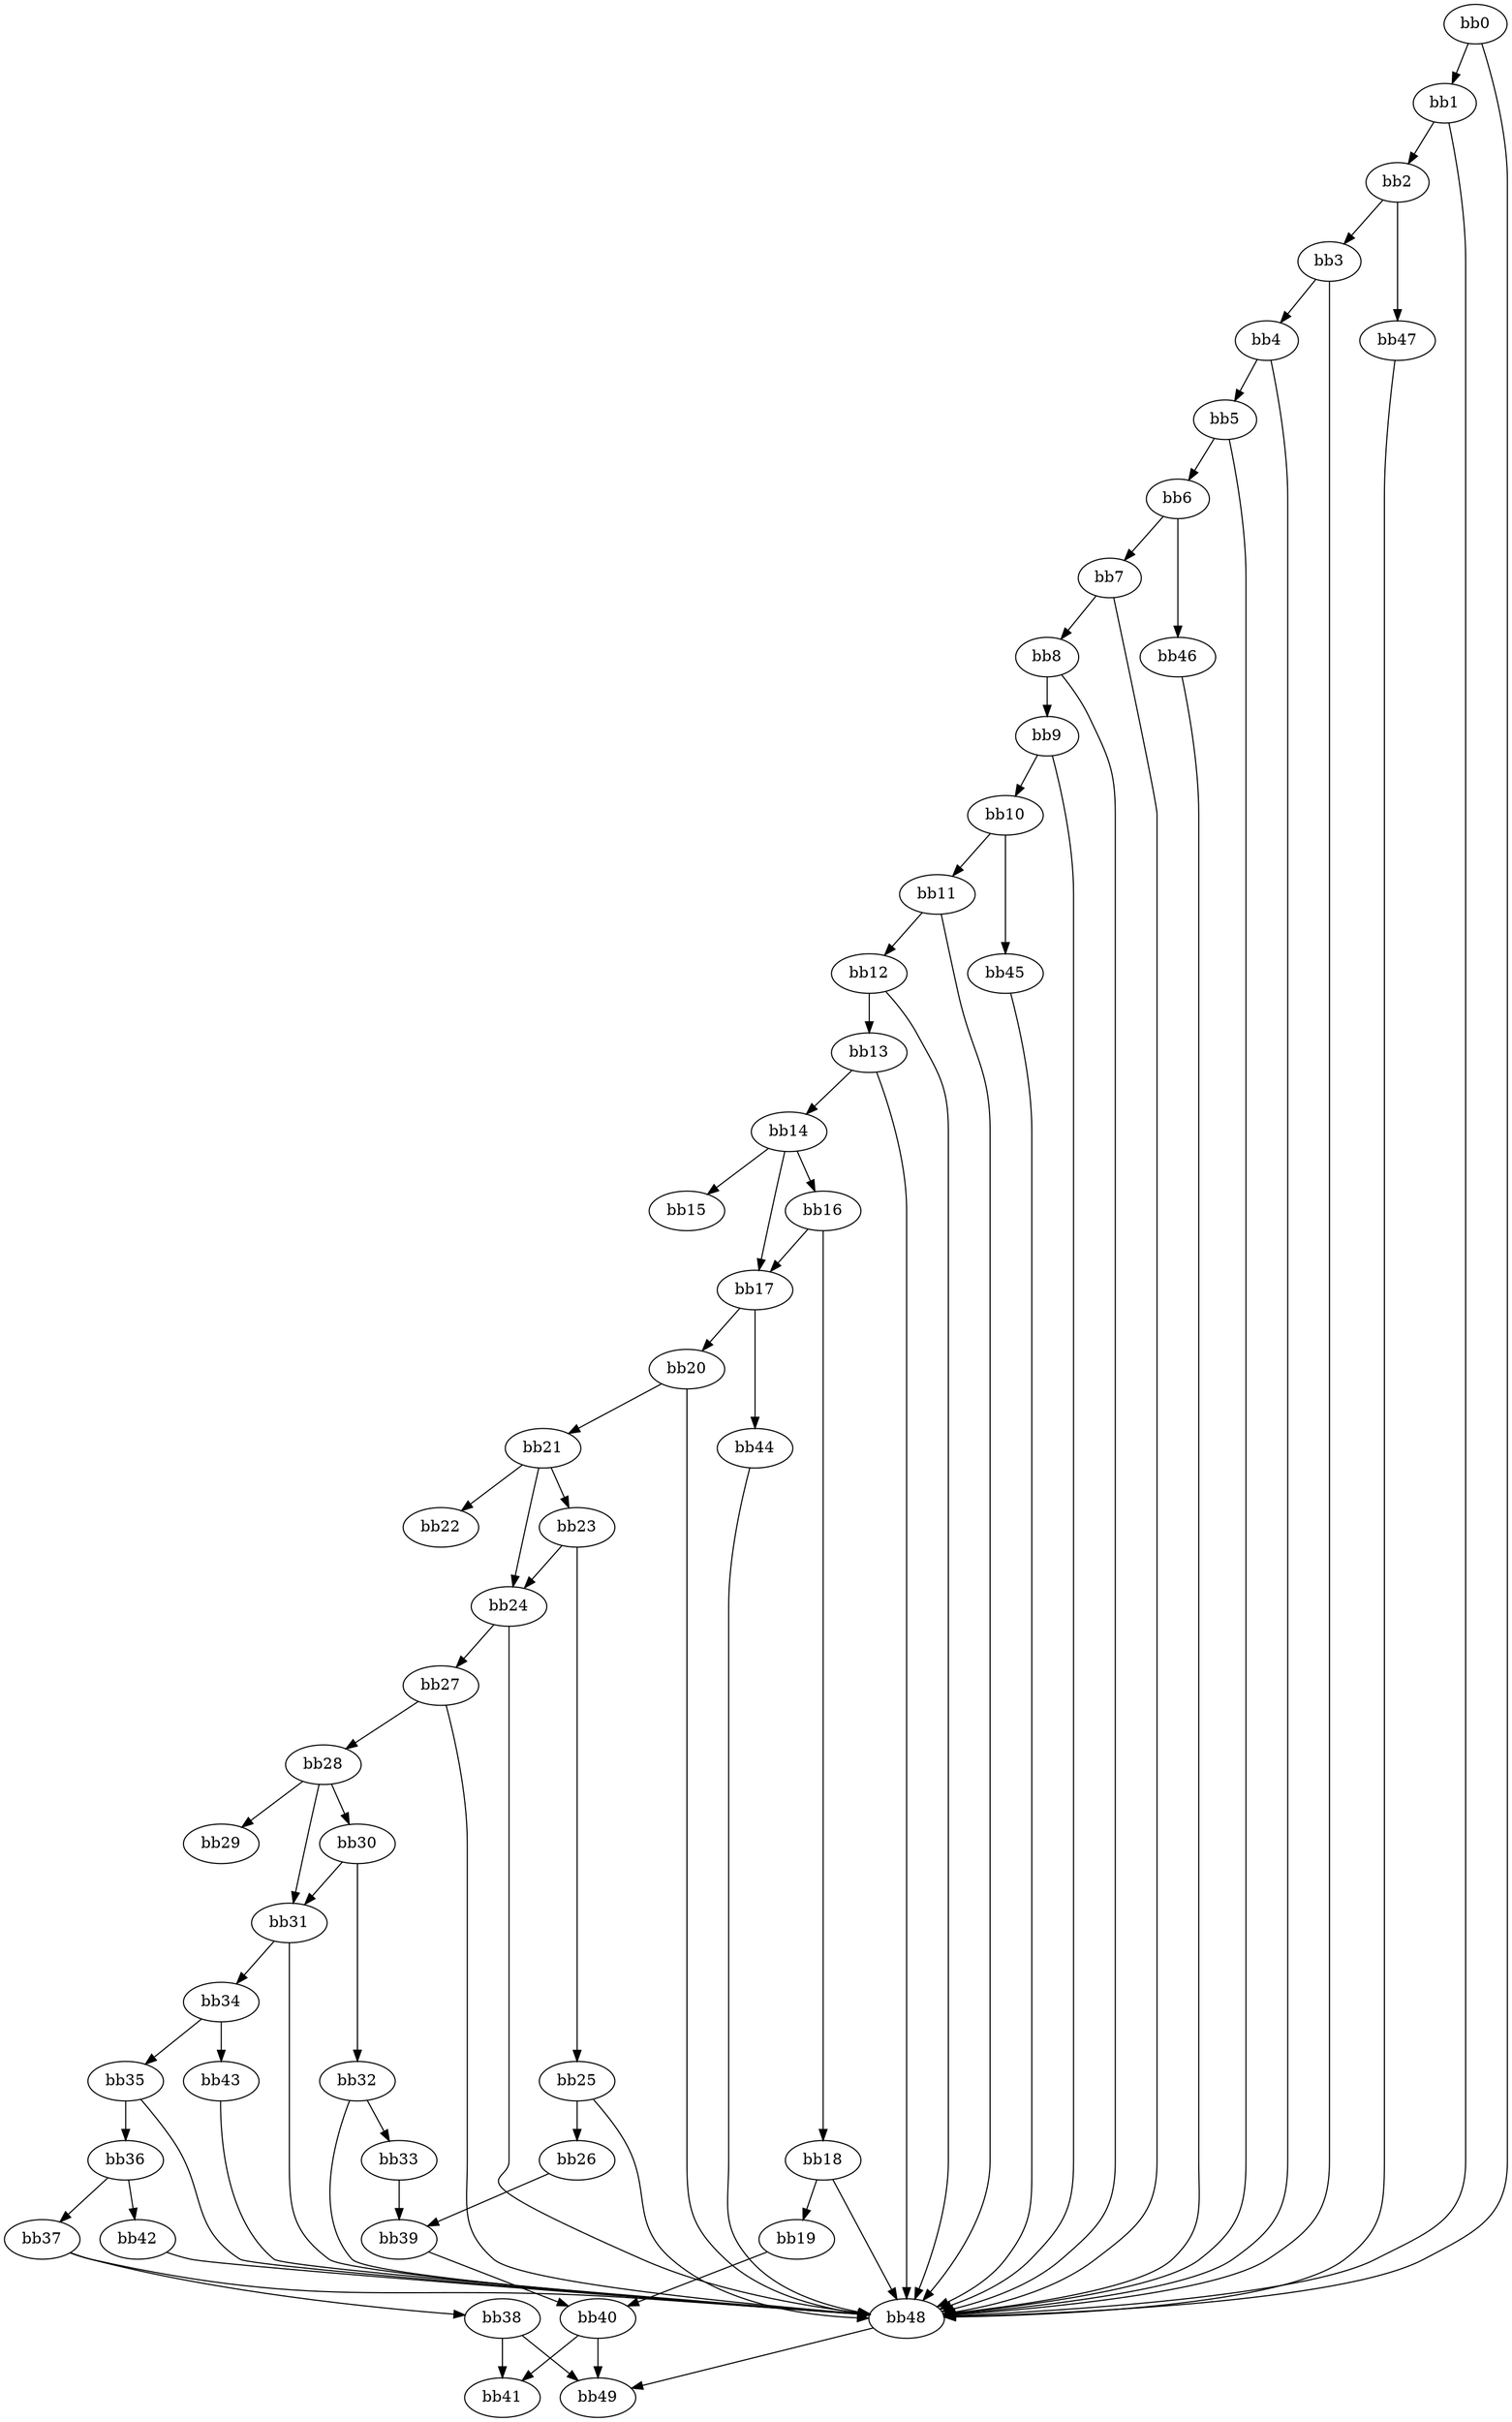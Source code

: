 digraph {
    0 [ label = "bb0\l" ]
    1 [ label = "bb1\l" ]
    2 [ label = "bb2\l" ]
    3 [ label = "bb3\l" ]
    4 [ label = "bb4\l" ]
    5 [ label = "bb5\l" ]
    6 [ label = "bb6\l" ]
    7 [ label = "bb7\l" ]
    8 [ label = "bb8\l" ]
    9 [ label = "bb9\l" ]
    10 [ label = "bb10\l" ]
    11 [ label = "bb11\l" ]
    12 [ label = "bb12\l" ]
    13 [ label = "bb13\l" ]
    14 [ label = "bb14\l" ]
    15 [ label = "bb15\l" ]
    16 [ label = "bb16\l" ]
    17 [ label = "bb17\l" ]
    18 [ label = "bb18\l" ]
    19 [ label = "bb19\l" ]
    20 [ label = "bb20\l" ]
    21 [ label = "bb21\l" ]
    22 [ label = "bb22\l" ]
    23 [ label = "bb23\l" ]
    24 [ label = "bb24\l" ]
    25 [ label = "bb25\l" ]
    26 [ label = "bb26\l" ]
    27 [ label = "bb27\l" ]
    28 [ label = "bb28\l" ]
    29 [ label = "bb29\l" ]
    30 [ label = "bb30\l" ]
    31 [ label = "bb31\l" ]
    32 [ label = "bb32\l" ]
    33 [ label = "bb33\l" ]
    34 [ label = "bb34\l" ]
    35 [ label = "bb35\l" ]
    36 [ label = "bb36\l" ]
    37 [ label = "bb37\l" ]
    38 [ label = "bb38\l" ]
    39 [ label = "bb39\l" ]
    40 [ label = "bb40\l" ]
    41 [ label = "bb41\l" ]
    42 [ label = "bb42\l" ]
    43 [ label = "bb43\l" ]
    44 [ label = "bb44\l" ]
    45 [ label = "bb45\l" ]
    46 [ label = "bb46\l" ]
    47 [ label = "bb47\l" ]
    48 [ label = "bb48\l" ]
    49 [ label = "bb49\l" ]
    0 -> 1 [ ]
    0 -> 48 [ ]
    1 -> 2 [ ]
    1 -> 48 [ ]
    2 -> 3 [ ]
    2 -> 47 [ ]
    3 -> 4 [ ]
    3 -> 48 [ ]
    4 -> 5 [ ]
    4 -> 48 [ ]
    5 -> 6 [ ]
    5 -> 48 [ ]
    6 -> 7 [ ]
    6 -> 46 [ ]
    7 -> 8 [ ]
    7 -> 48 [ ]
    8 -> 9 [ ]
    8 -> 48 [ ]
    9 -> 10 [ ]
    9 -> 48 [ ]
    10 -> 11 [ ]
    10 -> 45 [ ]
    11 -> 12 [ ]
    11 -> 48 [ ]
    12 -> 13 [ ]
    12 -> 48 [ ]
    13 -> 14 [ ]
    13 -> 48 [ ]
    14 -> 15 [ ]
    14 -> 16 [ ]
    14 -> 17 [ ]
    16 -> 17 [ ]
    16 -> 18 [ ]
    17 -> 20 [ ]
    17 -> 44 [ ]
    18 -> 19 [ ]
    18 -> 48 [ ]
    19 -> 40 [ ]
    20 -> 21 [ ]
    20 -> 48 [ ]
    21 -> 22 [ ]
    21 -> 23 [ ]
    21 -> 24 [ ]
    23 -> 24 [ ]
    23 -> 25 [ ]
    24 -> 27 [ ]
    24 -> 48 [ ]
    25 -> 26 [ ]
    25 -> 48 [ ]
    26 -> 39 [ ]
    27 -> 28 [ ]
    27 -> 48 [ ]
    28 -> 29 [ ]
    28 -> 30 [ ]
    28 -> 31 [ ]
    30 -> 31 [ ]
    30 -> 32 [ ]
    31 -> 34 [ ]
    31 -> 48 [ ]
    32 -> 33 [ ]
    32 -> 48 [ ]
    33 -> 39 [ ]
    34 -> 35 [ ]
    34 -> 43 [ ]
    35 -> 36 [ ]
    35 -> 48 [ ]
    36 -> 37 [ ]
    36 -> 42 [ ]
    37 -> 38 [ ]
    37 -> 48 [ ]
    38 -> 41 [ ]
    38 -> 49 [ ]
    39 -> 40 [ ]
    40 -> 41 [ ]
    40 -> 49 [ ]
    42 -> 48 [ ]
    43 -> 48 [ ]
    44 -> 48 [ ]
    45 -> 48 [ ]
    46 -> 48 [ ]
    47 -> 48 [ ]
    48 -> 49 [ ]
}


